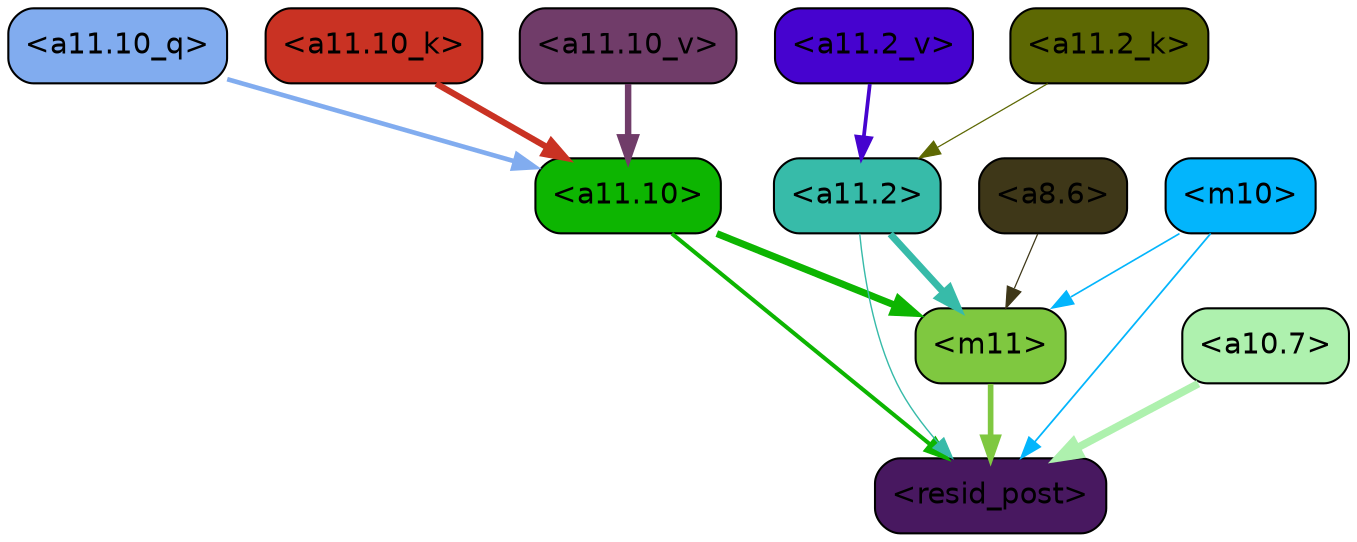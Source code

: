 strict digraph "" {
	graph [bgcolor=transparent,
		layout=dot,
		overlap=false,
		splines=true
	];
	"<m11>"	[color=black,
		fillcolor="#7fc840",
		fontname=Helvetica,
		shape=box,
		style="filled, rounded"];
	"<resid_post>"	[color=black,
		fillcolor="#481860",
		fontname=Helvetica,
		shape=box,
		style="filled, rounded"];
	"<m11>" -> "<resid_post>"	[color="#7fc840",
		penwidth=2.702841281890869];
	"<a11.10>"	[color=black,
		fillcolor="#0db501",
		fontname=Helvetica,
		shape=box,
		style="filled, rounded"];
	"<a11.10>" -> "<m11>"	[color="#0db501",
		penwidth=3.3565988540649414];
	"<a11.10>" -> "<resid_post>"	[color="#0db501",
		penwidth=1.9347846508026123];
	"<a11.2>"	[color=black,
		fillcolor="#37bba9",
		fontname=Helvetica,
		shape=box,
		style="filled, rounded"];
	"<a11.2>" -> "<m11>"	[color="#37bba9",
		penwidth=3.357710838317871];
	"<a11.2>" -> "<resid_post>"	[color="#37bba9",
		penwidth=0.6756799221038818];
	"<m10>"	[color=black,
		fillcolor="#03b5fc",
		fontname=Helvetica,
		shape=box,
		style="filled, rounded"];
	"<m10>" -> "<m11>"	[color="#03b5fc",
		penwidth=0.7995781898498535];
	"<m10>" -> "<resid_post>"	[color="#03b5fc",
		penwidth=0.84842848777771];
	"<a10.7>"	[color=black,
		fillcolor="#aef1ae",
		fontname=Helvetica,
		shape=box,
		style="filled, rounded"];
	"<a10.7>" -> "<resid_post>"	[color="#aef1ae",
		penwidth=3.701959013938904];
	"<a8.6>"	[color=black,
		fillcolor="#3e3718",
		fontname=Helvetica,
		shape=box,
		style="filled, rounded"];
	"<a8.6>" -> "<m11>"	[color="#3e3718",
		penwidth=0.6];
	"<a11.10_q>"	[color=black,
		fillcolor="#81acef",
		fontname=Helvetica,
		shape=box,
		style="filled, rounded"];
	"<a11.10_q>" -> "<a11.10>"	[color="#81acef",
		penwidth=2.230653762817383];
	"<a11.10_k>"	[color=black,
		fillcolor="#c93223",
		fontname=Helvetica,
		shape=box,
		style="filled, rounded"];
	"<a11.10_k>" -> "<a11.10>"	[color="#c93223",
		penwidth=3.010073661804199];
	"<a11.2_k>"	[color=black,
		fillcolor="#5d6803",
		fontname=Helvetica,
		shape=box,
		style="filled, rounded"];
	"<a11.2_k>" -> "<a11.2>"	[color="#5d6803",
		penwidth=0.6];
	"<a11.10_v>"	[color=black,
		fillcolor="#703c69",
		fontname=Helvetica,
		shape=box,
		style="filled, rounded"];
	"<a11.10_v>" -> "<a11.10>"	[color="#703c69",
		penwidth=3.0961761474609375];
	"<a11.2_v>"	[color=black,
		fillcolor="#4603cf",
		fontname=Helvetica,
		shape=box,
		style="filled, rounded"];
	"<a11.2_v>" -> "<a11.2>"	[color="#4603cf",
		penwidth=1.7951231002807617];
}
